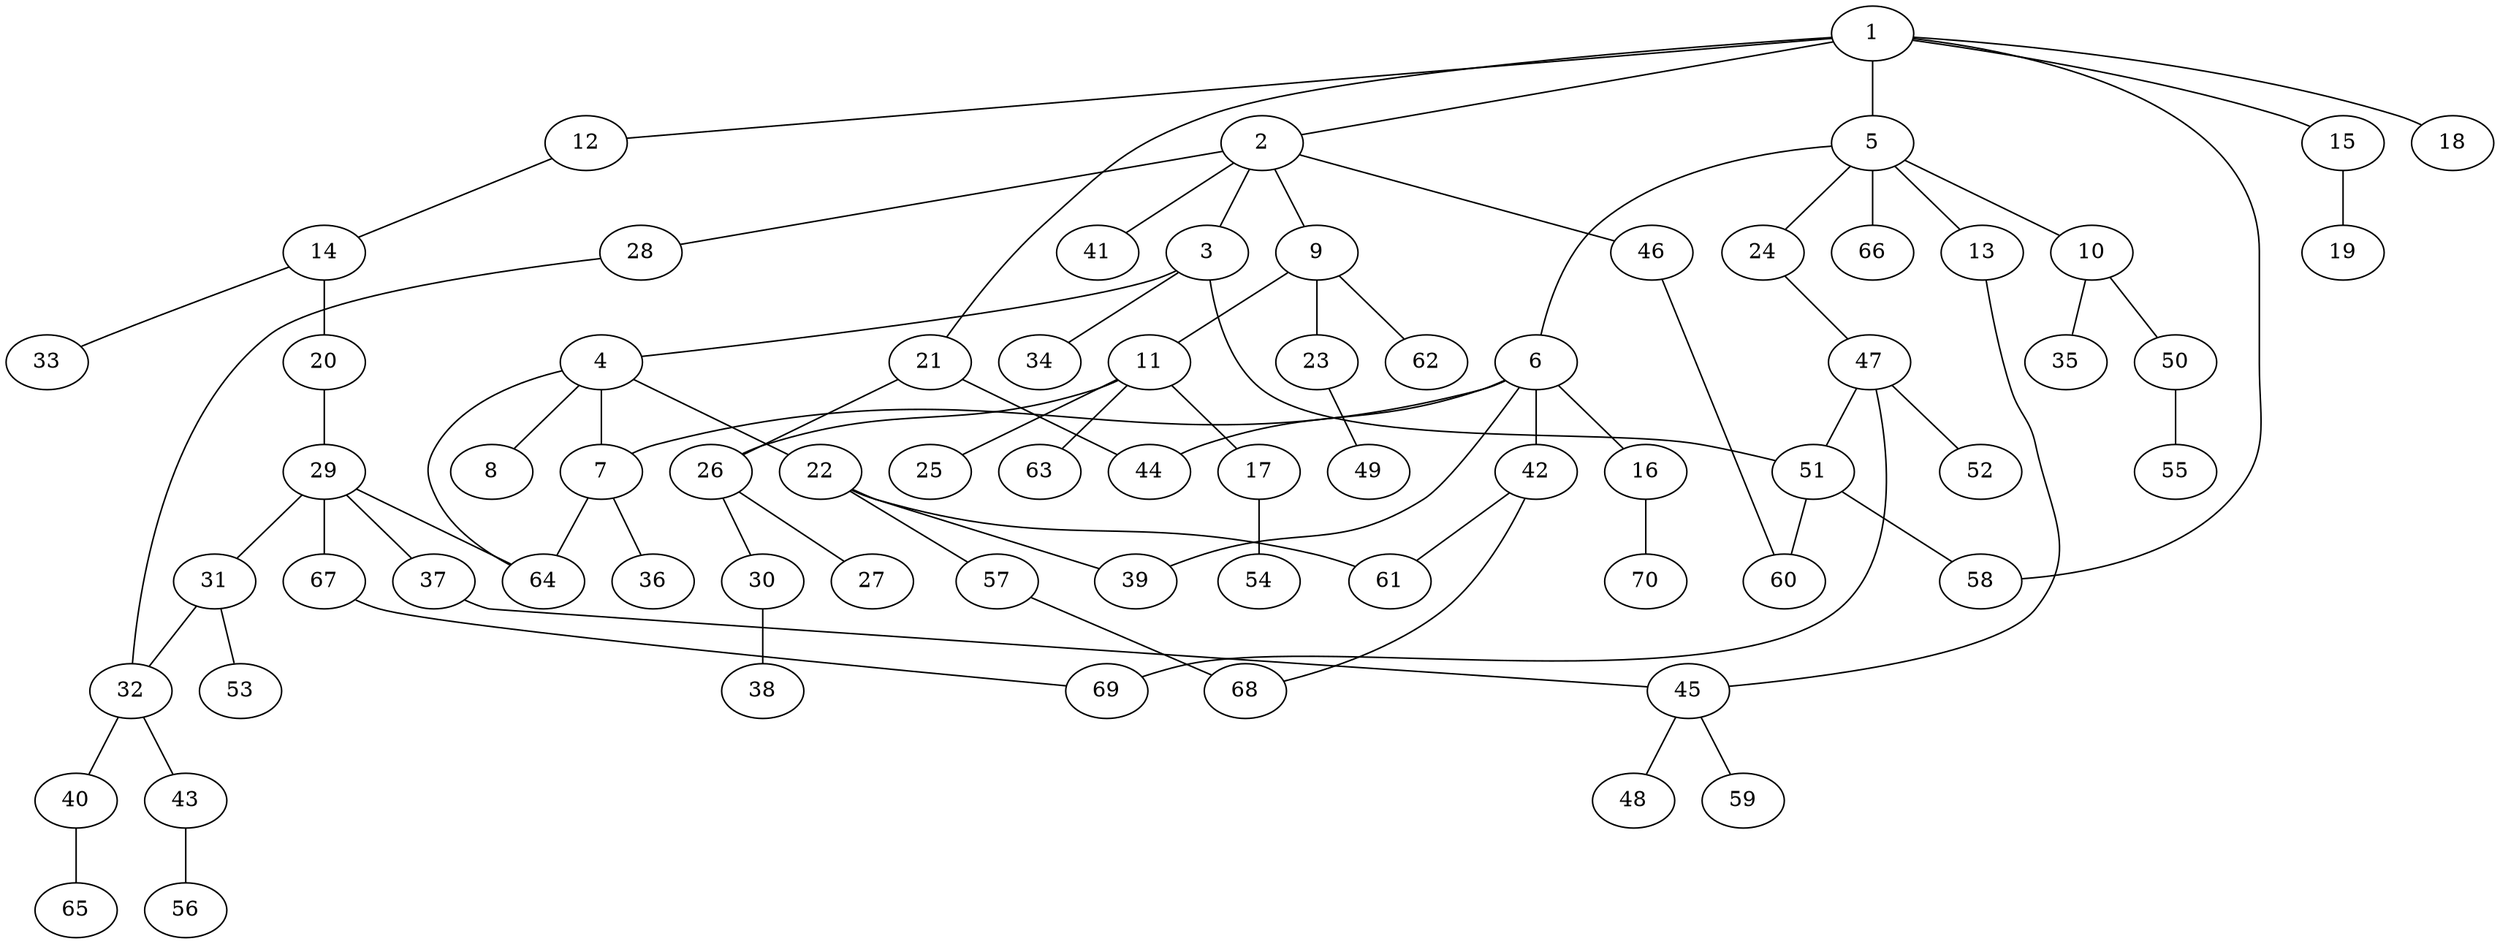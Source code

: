 graph graphname {1--2
1--5
1--12
1--15
1--18
1--21
1--58
2--3
2--9
2--28
2--41
2--46
3--4
3--34
3--51
4--7
4--8
4--22
4--64
5--6
5--10
5--13
5--24
5--66
6--7
6--16
6--39
6--42
6--44
7--36
7--64
9--11
9--23
9--62
10--35
10--50
11--17
11--25
11--26
11--63
12--14
13--45
14--20
14--33
15--19
16--70
17--54
20--29
21--26
21--44
22--39
22--57
22--61
23--49
24--47
26--27
26--30
28--32
29--31
29--37
29--64
29--67
30--38
31--32
31--53
32--40
32--43
37--45
40--65
42--61
42--68
43--56
45--48
45--59
46--60
47--51
47--52
47--69
50--55
51--58
51--60
57--68
67--69
}